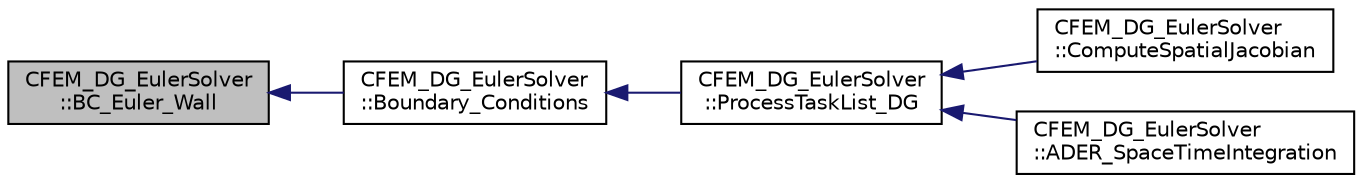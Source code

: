 digraph "CFEM_DG_EulerSolver::BC_Euler_Wall"
{
  edge [fontname="Helvetica",fontsize="10",labelfontname="Helvetica",labelfontsize="10"];
  node [fontname="Helvetica",fontsize="10",shape=record];
  rankdir="LR";
  Node589 [label="CFEM_DG_EulerSolver\l::BC_Euler_Wall",height=0.2,width=0.4,color="black", fillcolor="grey75", style="filled", fontcolor="black"];
  Node589 -> Node590 [dir="back",color="midnightblue",fontsize="10",style="solid",fontname="Helvetica"];
  Node590 [label="CFEM_DG_EulerSolver\l::Boundary_Conditions",height=0.2,width=0.4,color="black", fillcolor="white", style="filled",URL="$class_c_f_e_m___d_g___euler_solver.html#ae37f8eba6d7793bc4edb5de6e26f992d",tooltip="Function, which computes the spatial residual for the DG discretization. "];
  Node590 -> Node591 [dir="back",color="midnightblue",fontsize="10",style="solid",fontname="Helvetica"];
  Node591 [label="CFEM_DG_EulerSolver\l::ProcessTaskList_DG",height=0.2,width=0.4,color="black", fillcolor="white", style="filled",URL="$class_c_f_e_m___d_g___euler_solver.html#a651cad1a94f2024c75a1a8be347e3375",tooltip="Function, which processes the list of tasks to be executed by the DG solver. "];
  Node591 -> Node592 [dir="back",color="midnightblue",fontsize="10",style="solid",fontname="Helvetica"];
  Node592 [label="CFEM_DG_EulerSolver\l::ComputeSpatialJacobian",height=0.2,width=0.4,color="black", fillcolor="white", style="filled",URL="$class_c_f_e_m___d_g___euler_solver.html#ac59d8dae95e3c3cc3ab3feaeb9be4b22",tooltip="Function, which controls the computation of the spatial Jacobian. "];
  Node591 -> Node593 [dir="back",color="midnightblue",fontsize="10",style="solid",fontname="Helvetica"];
  Node593 [label="CFEM_DG_EulerSolver\l::ADER_SpaceTimeIntegration",height=0.2,width=0.4,color="black", fillcolor="white", style="filled",URL="$class_c_f_e_m___d_g___euler_solver.html#a7f0da04d44069701db2228210b91c59e",tooltip="Function, to carry out the space time integration for ADER with time accurate local time stepping..."];
}
